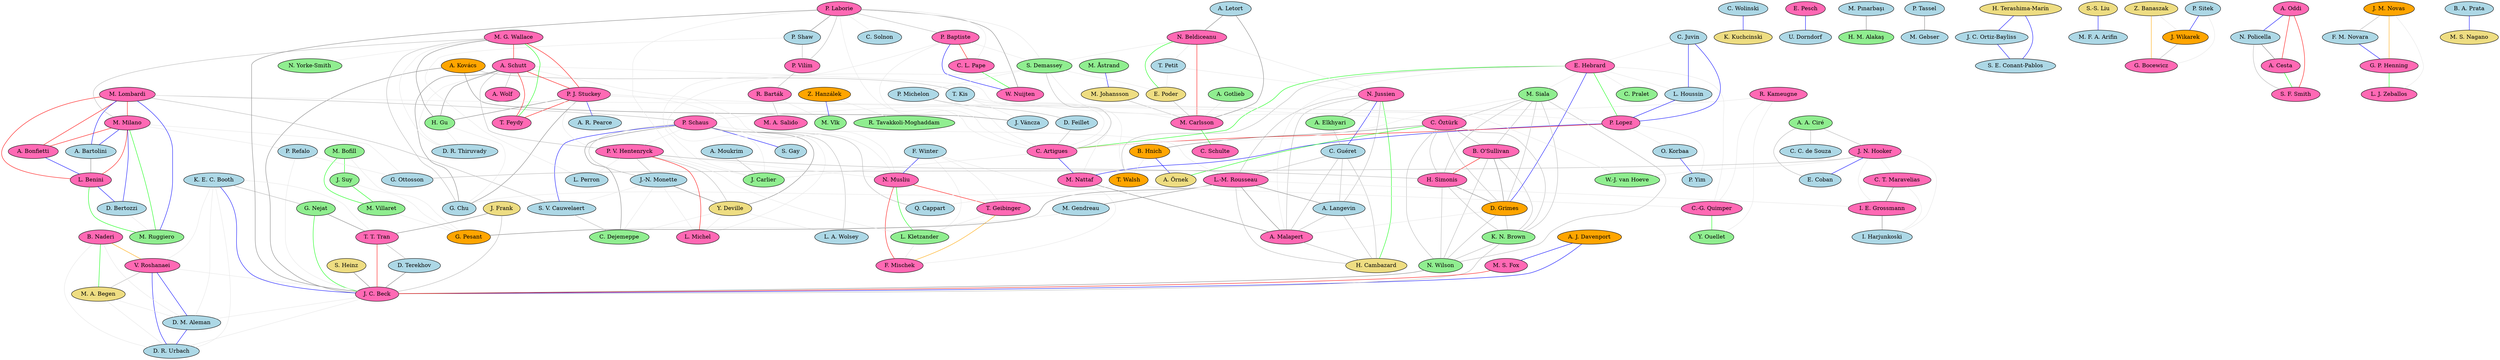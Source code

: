 strict graph coauth {
a133 [label="S. Heinz" style="filled" fillcolor="lightgoldenrod"]
a201 [label="S. V. Cauwelaert" style="filled" fillcolor="lightblue"]
a221 [label="T. Petit" style="filled" fillcolor="lightblue"]
a147 [label="P. Schaus" style="filled" fillcolor="hotpink"]
a655 [label="W. Nuijten" style="filled" fillcolor="hotpink"]
a233 [label="M. Villaret" style="filled" fillcolor="lightgreen"]
a717 [label="M. Ruggiero" style="filled" fillcolor="lightgreen"]
a43 [label="F. Winter" style="filled" fillcolor="lightblue"]
a8 [label="G. Pesant" style="filled" fillcolor="orange"]
a143 [label="M. Milano" style="filled" fillcolor="hotpink"]
a81 [label="M. Nattaf" style="filled" fillcolor="hotpink"]
a355 [label="P. Michelon" style="filled" fillcolor="lightblue"]
a658 [label="C. Wolinski" style="filled" fillcolor="lightblue"]
a52 [label="Y. Ouellet" style="filled" fillcolor="lightgreen"]
a248 [label="A. J. Davenport" style="filled" fillcolor="orange"]
a679 [label="O. Korbaa" style="filled" fillcolor="lightblue"]
a51 [label="A. Wolf" style="filled" fillcolor="hotpink"]
a45 [label="N. Musliu" style="filled" fillcolor="hotpink"]
a206 [label="W.-J. van Hoeve" style="filled" fillcolor="lightgreen"]
a16 [label="B. O'Sullivan" style="filled" fillcolor="hotpink"]
a817 [label="D. Terekhov" style="filled" fillcolor="lightblue"]
a152 [label="R. Barták" style="filled" fillcolor="hotpink"]
a437 [label="E. Pesch" style="filled" fillcolor="hotpink"]
a89 [label="J. C. Beck" style="filled" fillcolor="hotpink"]
a146 [label="A. Kovács" style="filled" fillcolor="orange"]
a870 [label="I. Harjunkoski" style="filled" fillcolor="lightblue"]
a77 [label="T. Geibinger" style="filled" fillcolor="hotpink"]
a293 [label="C. Guéret" style="filled" fillcolor="lightblue"]
a895 [label="D. R. Urbach" style="filled" fillcolor="lightblue"]
a1 [label="E. Hebrard" style="filled" fillcolor="hotpink"]
a202 [label="C. Dejemeppe" style="filled" fillcolor="lightgreen"]
a204 [label="G. Nejat" style="filled" fillcolor="lightgreen"]
a92 [label="C. Schulte" style="filled" fillcolor="hotpink"]
a157 [label="A. A. Ciré" style="filled" fillcolor="lightgreen"]
a247 [label="N. Jussien" style="filled" fillcolor="hotpink"]
a763 [label="H. M. Alakaş" style="filled" fillcolor="lightgreen"]
a10 [label="R. Kameugne" style="filled" fillcolor="hotpink"]
a32 [label="L. Michel" style="filled" fillcolor="hotpink"]
a124 [label="A. Schutt" style="filled" fillcolor="hotpink"]
a128 [label="N. Beldiceanu" style="filled" fillcolor="hotpink"]
a278 [label="J. Váncza" style="filled" fillcolor="lightblue"]
a0 [label="C. Juvin" style="filled" fillcolor="lightblue"]
a228 [label="M. Bofill" style="filled" fillcolor="lightgreen"]
a58 [label="P. Tassel" style="filled" fillcolor="lightblue"]
a153 [label="M. A. Salido" style="filled" fillcolor="hotpink"]
a3 [label="P. Lopez" style="filled" fillcolor="hotpink"]
a335 [label="E. Coban" style="filled" fillcolor="lightblue"]
a163 [label="C. L. Pape" style="filled" fillcolor="hotpink"]
a1778 [label="J. C. Ortiz-Bayliss" style="filled" fillcolor="lightblue"]
a1243 [label="S.-S. Liu" style="filled" fillcolor="lightgoldenrod"]
a396 [label="D. R. Thiruvady" style="filled" fillcolor="lightblue"]
a825 [label="N. Wilson" style="filled" fillcolor="lightgreen"]
a120 [label="P. Shaw" style="filled" fillcolor="lightblue"]
a37 [label="C.-G. Quimper" style="filled" fillcolor="hotpink"]
a382 [label="I. E. Grossmann" style="filled" fillcolor="hotpink"]
a162 [label="P. Baptiste" style="filled" fillcolor="hotpink"]
a170 [label="C. C. de Souza" style="filled" fillcolor="lightblue"]
a2 [label="L. Houssin" style="filled" fillcolor="lightblue"]
a198 [label="A. Bonfietti" style="filled" fillcolor="hotpink"]
a1811 [label="Z. Banaszak" style="filled" fillcolor="lightgoldenrod"]
a283 [label="N. Policella" style="filled" fillcolor="lightblue"]
a534 [label="J. Wikarek" style="filled" fillcolor="orange"]
a135 [label="C. Öztürk" style="filled" fillcolor="hotpink"]
a154 [label="T. Feydy" style="filled" fillcolor="hotpink"]
a1383 [label="M. Pınarbaşı" style="filled" fillcolor="lightblue"]
a75 [label="M. Johansson" style="filled" fillcolor="lightgoldenrod"]
a644 [label="A. Langevin" style="filled" fillcolor="lightblue"]
a254 [label="P. Refalo" style="filled" fillcolor="lightblue"]
a292 [label="A. Elkhyari" style="filled" fillcolor="lightgreen"]
a615 [label="M. Gendreau" style="filled" fillcolor="lightblue"]
a851 [label="G. Ottosson" style="filled" fillcolor="lightblue"]
a211 [label="S. Gay" style="filled" fillcolor="lightblue"]
a151 [label="Y. Deville" style="filled" fillcolor="lightgoldenrod"]
a844 [label="J. Carlier" style="filled" fillcolor="lightgreen"]
a125 [label="P. J. Stuckey" style="filled" fillcolor="hotpink"]
a6 [label="C. Artigues" style="filled" fillcolor="hotpink"]
a1779 [label="S. E. Conant-Pablos" style="filled" fillcolor="lightblue"]
a276 [label="T. Walsh" style="filled" fillcolor="orange"]
a127 [label="A. Letort" style="filled" fillcolor="lightblue"]
a324 [label="A. R. Pearce" style="filled" fillcolor="lightblue"]
a21 [label="C. Pralet" style="filled" fillcolor="lightgreen"]
a429 [label="R. Tavakkoli-Moghaddam" style="filled" fillcolor="lightgreen"]
a149 [label="J.-N. Monette" style="filled" fillcolor="lightblue"]
a137 [label="B. Hnich" style="filled" fillcolor="orange"]
a181 [label="D. Grimes" style="filled" fillcolor="orange"]
a224 [label="L. A. Wolsey" style="filled" fillcolor="lightblue"]
a659 [label="K. Kuchcinski" style="filled" fillcolor="lightgoldenrod"]
a894 [label="D. M. Aleman" style="filled" fillcolor="lightblue"]
a232 [label="J. Suy" style="filled" fillcolor="lightgreen"]
a61 [label="M. Gebser" style="filled" fillcolor="lightblue"]
a298 [label="S. F. Smith" style="filled" fillcolor="hotpink"]
a523 [label="J. M. Novas" style="filled" fillcolor="orange"]
a42 [label="Q. Cappart" style="filled" fillcolor="lightblue"]
a121 [label="P. Vilím" style="filled" fillcolor="hotpink"]
a129 [label="M. Siala" style="filled" fillcolor="lightgreen"]
a1474 [label="P. Sitek" style="filled" fillcolor="lightblue"]
a375 [label="D. Bertozzi" style="filled" fillcolor="lightblue"]
a195 [label="A. Gotlieb" style="filled" fillcolor="lightgreen"]
a586 [label="F. M. Novara" style="filled" fillcolor="lightblue"]
a680 [label="P. Yim" style="filled" fillcolor="lightblue"]
a116 [label="Z. Hanzálek" style="filled" fillcolor="orange"]
a727 [label="V. Roshanaei" style="filled" fillcolor="hotpink"]
a288 [label="L. Perron" style="filled" fillcolor="lightblue"]
a725 [label="B. Naderi" style="filled" fillcolor="hotpink"]
a629 [label="G. Bocewicz" style="filled" fillcolor="hotpink"]
a138 [label="A. Örnek" style="filled" fillcolor="lightgoldenrod"]
a160 [label="J. N. Hooker" style="filled" fillcolor="hotpink"]
a142 [label="M. Lombardi" style="filled" fillcolor="hotpink"]
a1487 [label="M. F. A. Arifin" style="filled" fillcolor="lightblue"]
a356 [label="D. Feillet" style="filled" fillcolor="lightblue"]
a379 [label="J. Frank" style="filled" fillcolor="lightgoldenrod"]
a835 [label="M. A. Begen" style="filled" fillcolor="lightgoldenrod"]
a155 [label="T. Kis" style="filled" fillcolor="lightblue"]
a117 [label="M. G. Wallace" style="filled" fillcolor="hotpink"]
a620 [label="L. J. Zeballos" style="filled" fillcolor="hotpink"]
a19 [label="N. Yorke-Smith" style="filled" fillcolor="lightgreen"]
a358 [label="E. Poder" style="filled" fillcolor="lightgoldenrod"]
a217 [label="K. N. Brown" style="filled" fillcolor="lightgreen"]
a302 [label="M. S. Fox" style="filled" fillcolor="hotpink"]
a80 [label="F. Mischek" style="filled" fillcolor="hotpink"]
a311 [label="M. Vlk" style="filled" fillcolor="lightgreen"]
a387 [label="M. S. Nagano" style="filled" fillcolor="lightgoldenrod"]
a587 [label="G. P. Henning" style="filled" fillcolor="hotpink"]
a17 [label="H. Simonis" style="filled" fillcolor="hotpink"]
a203 [label="K. E. C. Booth" style="filled" fillcolor="lightblue"]
a118 [label="P. Laborie" style="filled" fillcolor="hotpink"]
a245 [label="L. Benini" style="filled" fillcolor="hotpink"]
a381 [label="C. T. Maravelias" style="filled" fillcolor="hotpink"]
a343 [label="G. Chu" style="filled" fillcolor="lightblue"]
a1606 [label="H. Terashima-Marín" style="filled" fillcolor="lightgoldenrod"]
a282 [label="A. Oddi" style="filled" fillcolor="hotpink"]
a336 [label="H. Gu" style="filled" fillcolor="lightgreen"]
a74 [label="M. Åstrand" style="filled" fillcolor="lightgreen"]
a243 [label="S. Demassey" style="filled" fillcolor="lightgreen"]
a1169 [label="A. Moukrim" style="filled" fillcolor="lightblue"]
a78 [label="L. Kletzander" style="filled" fillcolor="lightgreen"]
a225 [label="A. Bartolini" style="filled" fillcolor="lightblue"]
a903 [label="U. Dorndorf" style="filled" fillcolor="lightblue"]
a82 [label="A. Malapert" style="filled" fillcolor="hotpink"]
a798 [label="T. T. Tran" style="filled" fillcolor="hotpink"]
a284 [label="A. Cesta" style="filled" fillcolor="hotpink"]
a91 [label="M. Carlsson" style="filled" fillcolor="hotpink"]
a997 [label="H. Cambazard" style="filled" fillcolor="lightgoldenrod"]
a385 [label="B. A. Prata" style="filled" fillcolor="lightblue"]
a326 [label="L.-M. Rousseau" style="filled" fillcolor="hotpink"]
a148 [label="P. V. Hentenryck" style="filled" fillcolor="hotpink"]
a85 [label="C. Solnon" style="filled" fillcolor="lightblue"]
  a116 -- a311 [weight=4 color="blue"]
   a148 -- a32 [weight=7 color="red"]
   a125 -- a154 [weight=8 color="red"]
   a658 -- a659 [weight=4 color="blue"]
   a217 -- a89 [weight=2 color="grey70"]
   a128 -- a247 [weight=1 color="grey90"]
   a128 -- a221 [weight=1 color="grey90"]
   a221 -- a247 [weight=1 color="grey90"]
   a118 -- a89 [weight=3 color="grey50"]
   a284 -- a298 [weight=5 color="green"]
   a282 -- a284 [weight=8 color="red"]
   a282 -- a298 [weight=7 color="red"]
   a128 -- a91 [weight=7 color="red"]
   a133 -- a89 [weight=3 color="grey50"]
   a143 -- a198 [weight=9 color="red"]
   a198 -- a245 [weight=4 color="blue"]
   a143 -- a245 [weight=16 color="red"]
   a142 -- a198 [weight=8 color="red"]
   a142 -- a245 [weight=12 color="red"]
   a142 -- a143 [weight=23 color="red"]
   a725 -- a727 [weight=6 color="orange"]
   a128 -- a358 [weight=5 color="green"]
   a127 -- a91 [weight=3 color="grey50"]
   a127 -- a128 [weight=3 color="grey50"]
   a45 -- a80 [weight=8 color="red"]
   a45 -- a77 [weight=8 color="red"]
   a77 -- a80 [weight=6 color="orange"]
   a124 -- a343 [weight=3 color="grey50"]
   a124 -- a276 [weight=1 color="grey90"]
   a276 -- a343 [weight=1 color="grey90"]
   a817 -- a89 [weight=3 color="grey50"]
   a120 -- a288 [weight=1 color="grey90"]
   a245 -- a717 [weight=5 color="green"]
   a143 -- a717 [weight=5 color="green"]
   a142 -- a717 [weight=4 color="blue"]
   a157 -- a335 [weight=2 color="grey70"]
   a157 -- a160 [weight=2 color="grey70"]
   a160 -- a335 [weight=4 color="blue"]
   a120 -- a121 [weight=2 color="grey70"]
   a118 -- a120 [weight=3 color="grey50"]
   a118 -- a121 [weight=2 color="grey70"]
   a118 -- a85 [weight=1 color="grey90"]
   a326 -- a8 [weight=3 color="grey50"]
   a143 -- a851 [weight=1 color="grey90"]
   a143 -- a254 [weight=1 color="grey90"]
   a254 -- a851 [weight=1 color="grey90"]
   a43 -- a80 [weight=1 color="grey90"]
   a43 -- a78 [weight=1 color="grey90"]
   a43 -- a45 [weight=4 color="blue"]
   a43 -- a77 [weight=1 color="grey90"]
   a78 -- a80 [weight=1 color="grey90"]
   a45 -- a78 [weight=5 color="green"]
   a77 -- a78 [weight=1 color="grey90"]
   a157 -- a170 [weight=2 color="grey70"]
   a163 -- a655 [weight=5 color="green"]
   a162 -- a163 [weight=11 color="red"]
   a162 -- a655 [weight=4 color="blue"]
   a118 -- a163 [weight=1 color="grey90"]
   a118 -- a162 [weight=2 color="grey70"]
   a118 -- a655 [weight=3 color="grey50"]
   a125 -- a324 [weight=4 color="blue"]
   a615 -- a8 [weight=1 color="grey90"]
   a894 -- a895 [weight=4 color="blue"]
   a727 -- a895 [weight=4 color="blue"]
   a727 -- a894 [weight=4 color="blue"]
   a124 -- a125 [weight=16 color="red"]
   a124 -- a154 [weight=8 color="red"]
   a117 -- a124 [weight=8 color="red"]
   a117 -- a125 [weight=8 color="red"]
   a117 -- a154 [weight=5 color="green"]
   a523 -- a587 [weight=6 color="orange"]
   a225 -- a245 [weight=3 color="grey50"]
   a143 -- a225 [weight=4 color="blue"]
   a142 -- a225 [weight=4 color="blue"]
   a137 -- a276 [weight=1 color="grey90"]
   a1383 -- a763 [weight=3 color="grey50"]
   a3 -- a6 [weight=11 color="red"]
   a124 -- a148 [weight=2 color="grey70"]
   a385 -- a387 [weight=4 color="blue"]
   a586 -- a587 [weight=4 color="blue"]
   a1 -- a276 [weight=2 color="grey70"]
   a81 -- a82 [weight=3 color="grey50"]
   a302 -- a89 [weight=8 color="red"]
   a137 -- a138 [weight=4 color="blue"]
   a232 -- a233 [weight=5 color="green"]
   a228 -- a232 [weight=5 color="green"]
   a228 -- a233 [weight=5 color="green"]
   a1811 -- a629 [weight=6 color="orange"]
   a248 -- a89 [weight=4 color="blue"]
   a248 -- a302 [weight=4 color="blue"]
   a125 -- a135 [weight=1 color="grey90"]
   a117 -- a343 [weight=2 color="grey70"]
   a125 -- a343 [weight=3 color="grey50"]
   a89 -- a895 [weight=1 color="grey90"]
   a89 -- a894 [weight=1 color="grey90"]
   a203 -- a895 [weight=1 color="grey90"]
   a203 -- a894 [weight=1 color="grey90"]
   a203 -- a89 [weight=4 color="blue"]
   a203 -- a727 [weight=1 color="grey90"]
   a727 -- a89 [weight=1 color="grey90"]
   a587 -- a620 [weight=5 color="green"]
   a135 -- a138 [weight=5 color="green"]
   a135 -- a137 [weight=3 color="grey50"]
   a0 -- a2 [weight=4 color="blue"]
   a0 -- a3 [weight=4 color="blue"]
   a2 -- a3 [weight=4 color="blue"]
   a798 -- a89 [weight=10 color="red"]
   a825 -- a89 [weight=3 color="grey50"]
   a149 -- a202 [weight=1 color="grey90"]
   a149 -- a201 [weight=1 color="grey90"]
   a147 -- a202 [weight=3 color="grey50"]
   a147 -- a149 [weight=2 color="grey70"]
   a147 -- a201 [weight=4 color="blue"]
   a201 -- a202 [weight=2 color="grey70"]
   a91 -- a92 [weight=5 color="green"]
   a247 -- a997 [weight=5 color="green"]
   a1169 -- a844 [weight=2 color="grey70"]
   a1606 -- a1778 [weight=4 color="blue"]
   a1606 -- a1779 [weight=4 color="blue"]
   a1778 -- a1779 [weight=4 color="blue"]
   a149 -- a151 [weight=3 color="grey50"]
   a148 -- a149 [weight=2 color="grey70"]
   a148 -- a151 [weight=2 color="grey70"]
   a1 -- a6 [weight=5 color="green"]
   a356 -- a6 [weight=2 color="grey70"]
   a6 -- a81 [weight=4 color="blue"]
   a3 -- a81 [weight=4 color="blue"]
   a147 -- a151 [weight=3 color="grey50"]
   a534 -- a629 [weight=2 color="grey70"]
   a1811 -- a534 [weight=1 color="grey90"]
   a679 -- a680 [weight=4 color="blue"]
   a292 -- a293 [weight=2 color="grey70"]
   a247 -- a292 [weight=2 color="grey70"]
   a247 -- a293 [weight=4 color="blue"]
   a121 -- a152 [weight=2 color="grey70"]
   a10 -- a147 [weight=1 color="grey90"]
   a798 -- a817 [weight=2 color="grey70"]
   a160 -- a851 [weight=2 color="grey70"]
   a148 -- a17 [weight=2 color="grey70"]
   a148 -- a78 [weight=1 color="grey90"]
   a148 -- a45 [weight=1 color="grey90"]
   a1 -- a181 [weight=4 color="blue"]
   a644 -- a82 [weight=2 color="grey70"]
   a644 -- a997 [weight=2 color="grey70"]
   a82 -- a997 [weight=2 color="grey70"]
   a293 -- a644 [weight=2 color="grey70"]
   a293 -- a82 [weight=2 color="grey70"]
   a293 -- a997 [weight=2 color="grey70"]
   a293 -- a326 [weight=2 color="grey70"]
   a326 -- a644 [weight=3 color="grey50"]
   a326 -- a82 [weight=3 color="grey50"]
   a326 -- a997 [weight=2 color="grey70"]
   a247 -- a644 [weight=2 color="grey70"]
   a247 -- a82 [weight=2 color="grey70"]
   a247 -- a326 [weight=2 color="grey70"]
   a58 -- a61 [weight=3 color="grey50"]
   a523 -- a586 [weight=2 color="grey70"]
   a117 -- a336 [weight=3 color="grey50"]
   a125 -- a336 [weight=3 color="grey50"]
   a245 -- a375 [weight=4 color="blue"]
   a143 -- a375 [weight=4 color="blue"]
   a1243 -- a1487 [weight=4 color="blue"]
   a375 -- a717 [weight=1 color="grey90"]
   a204 -- a89 [weight=5 color="green"]
   a203 -- a204 [weight=2 color="grey70"]
   a124 -- a336 [weight=3 color="grey50"]
   a336 -- a343 [weight=1 color="grey90"]
   a37 -- a52 [weight=5 color="green"]
   a16 -- a17 [weight=8 color="red"]
   a326 -- a615 [weight=3 color="grey50"]
   a725 -- a835 [weight=5 color="green"]
   a727 -- a835 [weight=2 color="grey70"]
   a204 -- a798 [weight=3 color="grey50"]
   a203 -- a798 [weight=1 color="grey90"]
   a381 -- a382 [weight=3 color="grey50"]
   a10 -- a37 [weight=1 color="grey90"]
   a10 -- a52 [weight=1 color="grey90"]
   a117 -- a19 [weight=1 color="grey90"]
   a1474 -- a629 [weight=1 color="grey90"]
   a1474 -- a534 [weight=4 color="blue"]
   a326 -- a42 [weight=1 color="grey90"]
   a147 -- a326 [weight=1 color="grey90"]
   a147 -- a42 [weight=2 color="grey70"]
   a1 -- a3 [weight=5 color="green"]
   a16 -- a181 [weight=3 color="grey50"]
   a16 -- a217 [weight=2 color="grey70"]
   a16 -- a825 [weight=2 color="grey70"]
   a135 -- a16 [weight=2 color="grey70"]
   a135 -- a181 [weight=2 color="grey70"]
   a135 -- a17 [weight=2 color="grey70"]
   a135 -- a217 [weight=2 color="grey70"]
   a135 -- a825 [weight=2 color="grey70"]
   a181 -- a217 [weight=2 color="grey70"]
   a181 -- a825 [weight=2 color="grey70"]
   a17 -- a181 [weight=3 color="grey50"]
   a17 -- a217 [weight=2 color="grey70"]
   a17 -- a825 [weight=2 color="grey70"]
   a217 -- a825 [weight=2 color="grey70"]
   a129 -- a16 [weight=2 color="grey70"]
   a129 -- a135 [weight=2 color="grey70"]
   a129 -- a181 [weight=2 color="grey70"]
   a129 -- a17 [weight=2 color="grey70"]
   a129 -- a217 [weight=2 color="grey70"]
   a129 -- a825 [weight=2 color="grey70"]
   a147 -- a211 [weight=4 color="blue"]
   a221 -- a358 [weight=1 color="grey90"]
   a146 -- a278 [weight=3 color="grey50"]
   a146 -- a155 [weight=2 color="grey70"]
   a155 -- a278 [weight=1 color="grey90"]
   a124 -- a45 [weight=1 color="grey90"]
   a125 -- a45 [weight=1 color="grey90"]
   a74 -- a75 [weight=4 color="blue"]
   a152 -- a311 [weight=1 color="grey90"]
   a151 -- a202 [weight=1 color="grey90"]
   a125 -- a148 [weight=1 color="grey90"]
   a160 -- a206 [weight=1 color="grey90"]
   a75 -- a91 [weight=2 color="grey70"]
   a282 -- a283 [weight=4 color="blue"]
   a283 -- a298 [weight=2 color="grey70"]
   a6 -- a844 [weight=1 color="grey90"]
   a162 -- a6 [weight=1 color="grey90"]
   a162 -- a844 [weight=1 color="grey90"]
   a162 -- a243 [weight=1 color="grey90"]
   a118 -- a6 [weight=1 color="grey90"]
   a118 -- a844 [weight=1 color="grey90"]
   a118 -- a243 [weight=1 color="grey90"]
   a243 -- a6 [weight=2 color="grey70"]
   a243 -- a844 [weight=1 color="grey90"]
   a355 -- a6 [weight=1 color="grey90"]
   a243 -- a355 [weight=1 color="grey90"]
   a142 -- a147 [weight=2 color="grey70"]
   a142 -- a201 [weight=2 color="grey70"]
   a1 -- a21 [weight=1 color="grey90"]
   a437 -- a903 [weight=4 color="blue"]
   a0 -- a1 [weight=1 color="grey90"]
   a1 -- a2 [weight=1 color="grey90"]
   a283 -- a284 [weight=3 color="grey50"]
   a147 -- a224 [weight=2 color="grey70"]
   a151 -- a224 [weight=1 color="grey90"]
   a1 -- a37 [weight=1 color="grey90"]
   a276 -- a37 [weight=1 color="grey90"]
   a142 -- a206 [weight=1 color="grey90"]
   a358 -- a91 [weight=2 color="grey70"]
   a128 -- a243 [weight=1 color="grey90"]
   a243 -- a358 [weight=1 color="grey90"]
   a243 -- a91 [weight=1 color="grey90"]
   a254 -- a89 [weight=1 color="grey90"]
   a152 -- a153 [weight=2 color="grey70"]
   a149 -- a32 [weight=1 color="grey90"]
   a147 -- a32 [weight=1 color="grey90"]
   a147 -- a148 [weight=1 color="grey90"]
   a151 -- a32 [weight=1 color="grey90"]
   a148 -- a288 [weight=1 color="grey90"]
   a124 -- a396 [weight=1 color="grey90"]
   a336 -- a396 [weight=1 color="grey90"]
   a117 -- a396 [weight=1 color="grey90"]
   a146 -- a89 [weight=3 color="grey50"]
   a117 -- a143 [weight=2 color="grey70"]
   a124 -- a51 [weight=2 color="grey70"]
   a155 -- a6 [weight=1 color="grey90"]
   a155 -- a81 [weight=1 color="grey90"]
   a155 -- a3 [weight=1 color="grey90"]
   a382 -- a870 [weight=3 color="grey50"]
   a381 -- a870 [weight=1 color="grey90"]
   a160 -- a381 [weight=1 color="grey90"]
   a160 -- a382 [weight=1 color="grey90"]
   a160 -- a870 [weight=1 color="grey90"]
   a379 -- a89 [weight=2 color="grey70"]
   a379 -- a798 [weight=3 color="grey50"]
   a326 -- a382 [weight=1 color="grey90"]
   a1 -- a129 [weight=1 color="grey90"]
   a129 -- a6 [weight=1 color="grey90"]
   a195 -- a91 [weight=1 color="grey90"]
   a3 -- a679 [weight=1 color="grey90"]
   a3 -- a680 [weight=1 color="grey90"]
   a116 -- a429 [weight=1 color="grey90"]
   a355 -- a356 [weight=2 color="grey70"]
   a232 -- a8 [weight=1 color="grey90"]
   a233 -- a8 [weight=1 color="grey90"]
   a228 -- a8 [weight=1 color="grey90"]
   a725 -- a895 [weight=1 color="grey90"]
   a725 -- a894 [weight=1 color="grey90"]
   a835 -- a895 [weight=1 color="grey90"]
   a835 -- a894 [weight=1 color="grey90"]
   a181 -- a82 [weight=1 color="grey90"]
   a1 -- a82 [weight=1 color="grey90"]
   a523 -- a620 [weight=1 color="grey90"]
 }
